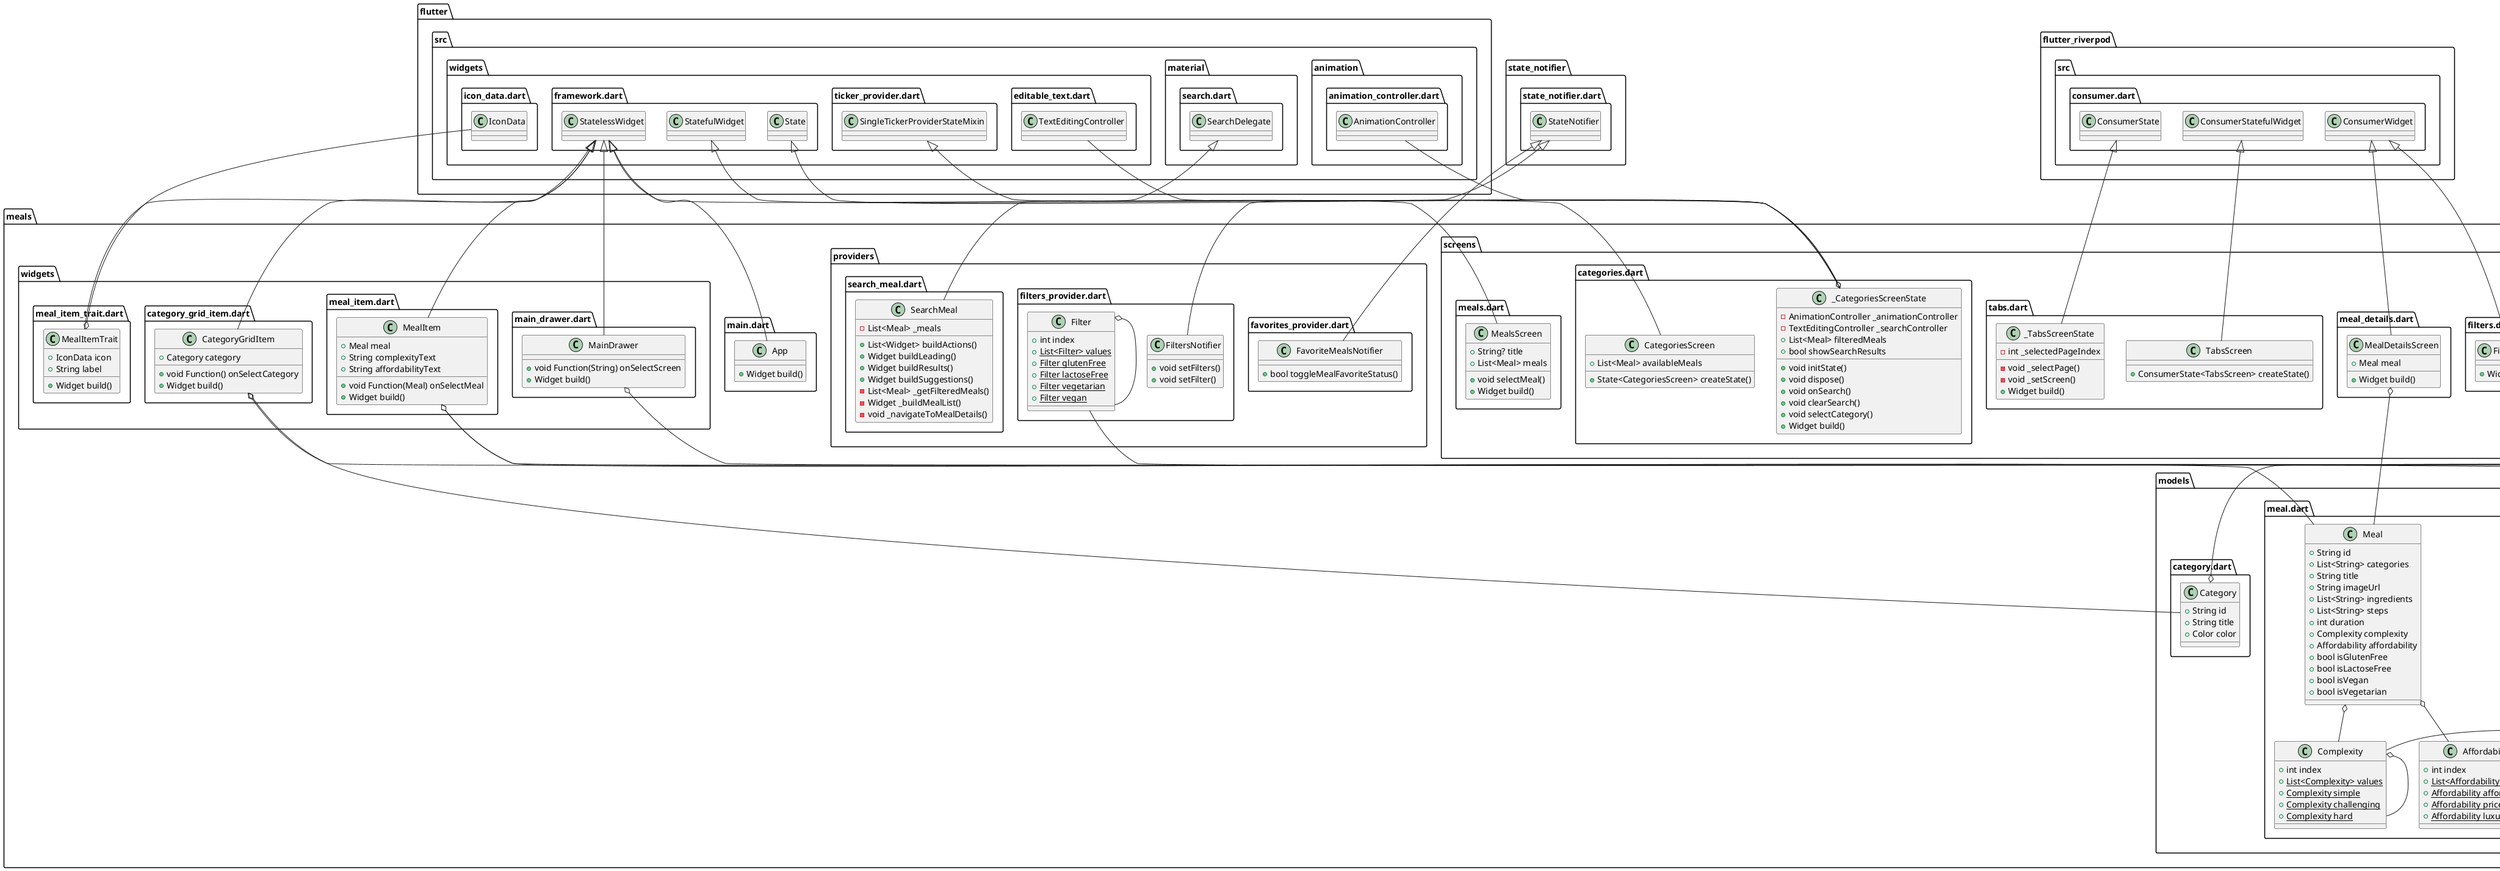 @startuml
set namespaceSeparator ::

class "meals::main.dart::App" {
  +Widget build()
}

"flutter::src::widgets::framework.dart::StatelessWidget" <|-- "meals::main.dart::App"

class "meals::models::category.dart::Category" {
  +String id
  +String title
  +Color color
}

"meals::models::category.dart::Category" o-- "dart::ui::Color"

class "meals::models::meal.dart::Meal" {
  +String id
  +List<String> categories
  +String title
  +String imageUrl
  +List<String> ingredients
  +List<String> steps
  +int duration
  +Complexity complexity
  +Affordability affordability
  +bool isGlutenFree
  +bool isLactoseFree
  +bool isVegan
  +bool isVegetarian
}

"meals::models::meal.dart::Meal" o-- "meals::models::meal.dart::Complexity"
"meals::models::meal.dart::Meal" o-- "meals::models::meal.dart::Affordability"

class "meals::models::meal.dart::Complexity" {
  +int index
  {static} +List<Complexity> values
  {static} +Complexity simple
  {static} +Complexity challenging
  {static} +Complexity hard
}

"meals::models::meal.dart::Complexity" o-- "meals::models::meal.dart::Complexity"
"dart::core::Enum" <|-- "meals::models::meal.dart::Complexity"

class "meals::models::meal.dart::Affordability" {
  +int index
  {static} +List<Affordability> values
  {static} +Affordability affordable
  {static} +Affordability pricey
  {static} +Affordability luxurious
}

"meals::models::meal.dart::Affordability" o-- "meals::models::meal.dart::Affordability"
"dart::core::Enum" <|-- "meals::models::meal.dart::Affordability"

class "meals::providers::favorites_provider.dart::FavoriteMealsNotifier" {
  +bool toggleMealFavoriteStatus()
}

"state_notifier::state_notifier.dart::StateNotifier" <|-- "meals::providers::favorites_provider.dart::FavoriteMealsNotifier"

class "meals::providers::filters_provider.dart::FiltersNotifier" {
  +void setFilters()
  +void setFilter()
}

"state_notifier::state_notifier.dart::StateNotifier" <|-- "meals::providers::filters_provider.dart::FiltersNotifier"

class "meals::providers::filters_provider.dart::Filter" {
  +int index
  {static} +List<Filter> values
  {static} +Filter glutenFree
  {static} +Filter lactoseFree
  {static} +Filter vegetarian
  {static} +Filter vegan
}

"meals::providers::filters_provider.dart::Filter" o-- "meals::providers::filters_provider.dart::Filter"
"dart::core::Enum" <|-- "meals::providers::filters_provider.dart::Filter"

class "meals::providers::search_meal.dart::SearchMeal" {
  -List<Meal> _meals
  +List<Widget> buildActions()
  +Widget buildLeading()
  +Widget buildResults()
  +Widget buildSuggestions()
  -List<Meal> _getFilteredMeals()
  -Widget _buildMealList()
  -void _navigateToMealDetails()
}

"flutter::src::material::search.dart::SearchDelegate" <|-- "meals::providers::search_meal.dart::SearchMeal"

class "meals::screens::categories.dart::CategoriesScreen" {
  +List<Meal> availableMeals
  +State<CategoriesScreen> createState()
}

"flutter::src::widgets::framework.dart::StatefulWidget" <|-- "meals::screens::categories.dart::CategoriesScreen"

class "meals::screens::categories.dart::_CategoriesScreenState" {
  -AnimationController _animationController
  -TextEditingController _searchController
  +List<Meal> filteredMeals
  +bool showSearchResults
  +void initState()
  +void dispose()
  +void onSearch()
  +void clearSearch()
  +void selectCategory()
  +Widget build()
}

"meals::screens::categories.dart::_CategoriesScreenState" o-- "flutter::src::animation::animation_controller.dart::AnimationController"
"meals::screens::categories.dart::_CategoriesScreenState" o-- "flutter::src::widgets::editable_text.dart::TextEditingController"
"flutter::src::widgets::framework.dart::State" <|-- "meals::screens::categories.dart::_CategoriesScreenState"
"flutter::src::widgets::ticker_provider.dart::SingleTickerProviderStateMixin" <|-- "meals::screens::categories.dart::_CategoriesScreenState"

class "meals::screens::filters.dart::FiltersScreen" {
  +Widget build()
}

"flutter_riverpod::src::consumer.dart::ConsumerWidget" <|-- "meals::screens::filters.dart::FiltersScreen"

class "meals::screens::meals.dart::MealsScreen" {
  +String? title
  +List<Meal> meals
  +void selectMeal()
  +Widget build()
}

"flutter::src::widgets::framework.dart::StatelessWidget" <|-- "meals::screens::meals.dart::MealsScreen"

class "meals::screens::meal_details.dart::MealDetailsScreen" {
  +Meal meal
  +Widget build()
}

"meals::screens::meal_details.dart::MealDetailsScreen" o-- "meals::models::meal.dart::Meal"
"flutter_riverpod::src::consumer.dart::ConsumerWidget" <|-- "meals::screens::meal_details.dart::MealDetailsScreen"

class "meals::screens::tabs.dart::TabsScreen" {
  +ConsumerState<TabsScreen> createState()
}

"flutter_riverpod::src::consumer.dart::ConsumerStatefulWidget" <|-- "meals::screens::tabs.dart::TabsScreen"

class "meals::screens::tabs.dart::_TabsScreenState" {
  -int _selectedPageIndex
  -void _selectPage()
  -void _setScreen()
  +Widget build()
}

"flutter_riverpod::src::consumer.dart::ConsumerState" <|-- "meals::screens::tabs.dart::_TabsScreenState"

class "meals::widgets::category_grid_item.dart::CategoryGridItem" {
  +Category category
  +void Function() onSelectCategory
  +Widget build()
}

"meals::widgets::category_grid_item.dart::CategoryGridItem" o-- "meals::models::category.dart::Category"
"meals::widgets::category_grid_item.dart::CategoryGridItem" o-- "null::void Function()"
"flutter::src::widgets::framework.dart::StatelessWidget" <|-- "meals::widgets::category_grid_item.dart::CategoryGridItem"

class "meals::widgets::main_drawer.dart::MainDrawer" {
  +void Function(String) onSelectScreen
  +Widget build()
}

"meals::widgets::main_drawer.dart::MainDrawer" o-- "null::void Function(String)"
"flutter::src::widgets::framework.dart::StatelessWidget" <|-- "meals::widgets::main_drawer.dart::MainDrawer"

class "meals::widgets::meal_item.dart::MealItem" {
  +Meal meal
  +void Function(Meal) onSelectMeal
  +String complexityText
  +String affordabilityText
  +Widget build()
}

"meals::widgets::meal_item.dart::MealItem" o-- "meals::models::meal.dart::Meal"
"meals::widgets::meal_item.dart::MealItem" o-- "null::void Function(Meal)"
"flutter::src::widgets::framework.dart::StatelessWidget" <|-- "meals::widgets::meal_item.dart::MealItem"

class "meals::widgets::meal_item_trait.dart::MealItemTrait" {
  +IconData icon
  +String label
  +Widget build()
}

"meals::widgets::meal_item_trait.dart::MealItemTrait" o-- "flutter::src::widgets::icon_data.dart::IconData"
"flutter::src::widgets::framework.dart::StatelessWidget" <|-- "meals::widgets::meal_item_trait.dart::MealItemTrait"


@enduml